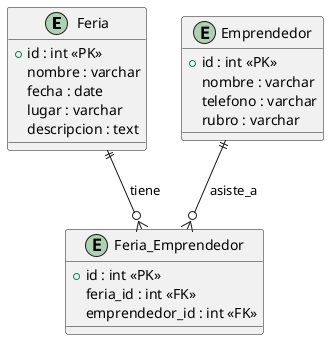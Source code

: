 @startuml entidadRelacion

!define table(x) entity x

' Definición de tablas
table(Feria) {
  +id : int <<PK>>
  nombre : varchar
  fecha : date
  lugar : varchar
  descripcion : text
}

table(Emprendedor) {
  +id : int <<PK>>
  nombre : varchar
  telefono : varchar
  rubro : varchar
}

table(Feria_Emprendedor) {
  +id : int <<PK>>
  feria_id : int <<FK>>
  emprendedor_id : int <<FK>>
}

' Relaciones
Feria ||--o{ Feria_Emprendedor : "tiene"
Emprendedor ||--o{ Feria_Emprendedor : "asiste_a"

@enduml